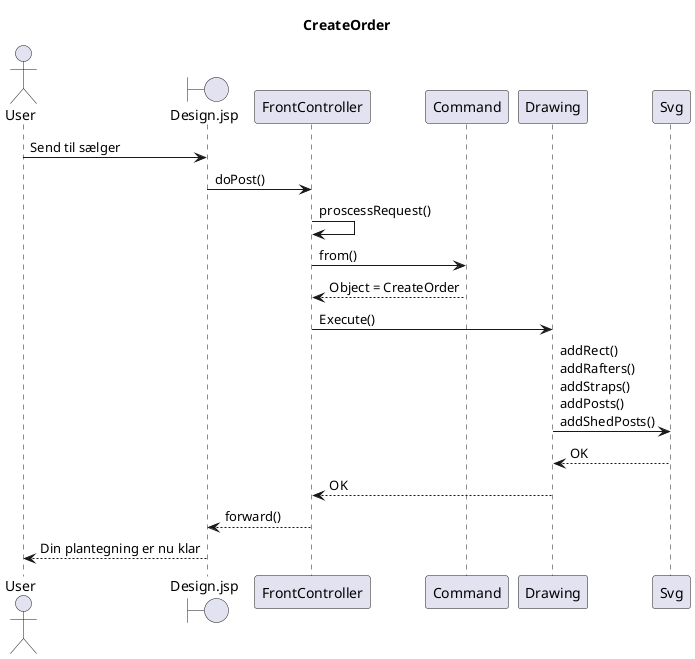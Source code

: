 @startuml
       Title CreateOrder
       actor User
       boundary Design.jsp
       participant FrontController
       participant Command
       participant Drawing
       participant Svg



       User -> Design.jsp : Send til sælger
       Design.jsp -> FrontController : doPost()
       FrontController -> FrontController: proscessRequest()
       FrontController -> Command: from()
       Command --> FrontController: Object = CreateOrder
       FrontController -> Drawing: Execute()
       Drawing -> Svg: addRect()\naddRafters()\naddStraps()\naddPosts()\naddShedPosts()
       Svg --> Drawing: OK
       Drawing --> FrontController: OK
       FrontController --> Design.jsp: forward()
       Design.jsp --> User: Din plantegning er nu klar

       @enduml